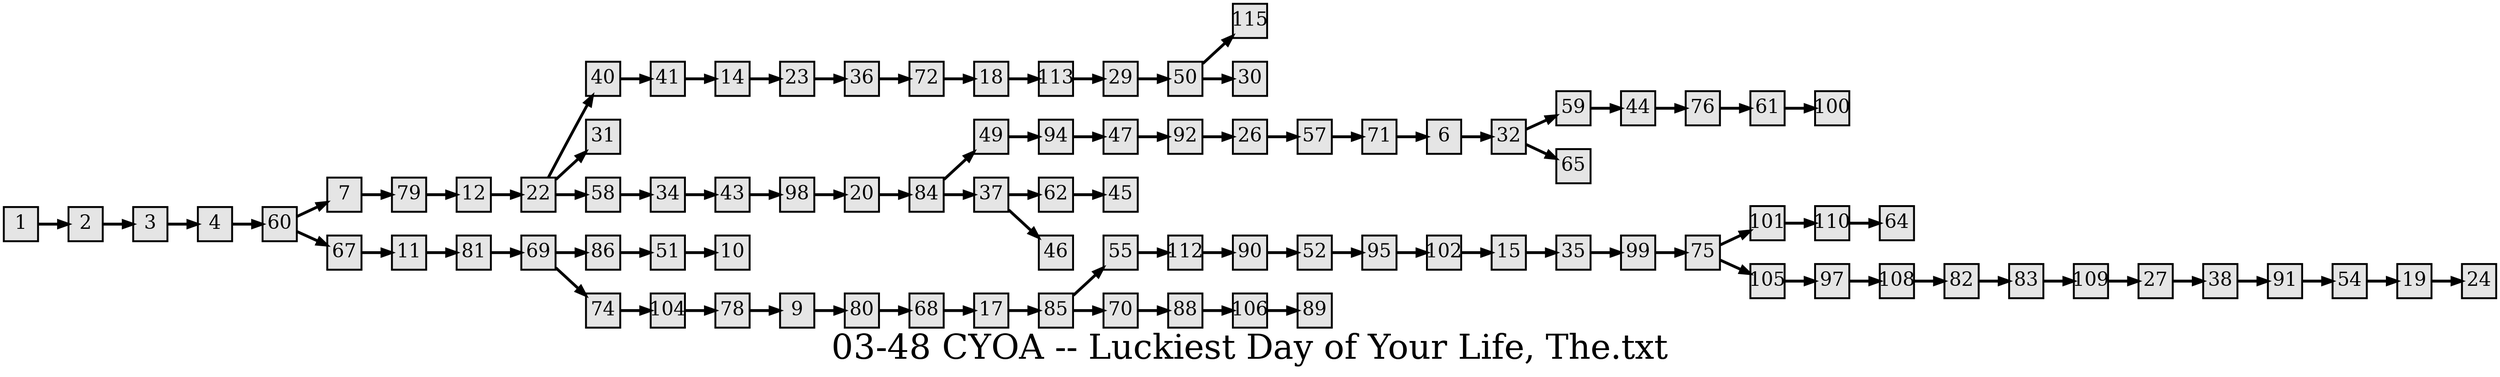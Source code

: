 digraph g{
  graph [ label="03-48 CYOA -- Luckiest Day of Your Life, The.txt" rankdir=LR, ordering=out, fontsize=36, nodesep="0.35", ranksep="0.45"];
  node  [shape=rect, penwidth=2, fontsize=20, style=filled, fillcolor=grey90, margin="0,0", labelfloat=true, regular=true, fixedsize=true];
  edge  [labelfloat=true, penwidth=3, fontsize=12];

  1 -> 2;
  2 -> 3;
  3 -> 4;
  4 -> 60;
  6 -> 32;
  7 -> 79;
  9 -> 80;
  11 -> 81;
  12 -> 22;
  14 -> 23;
  15 -> 35;
  17 -> 85;
  18 -> 113;
  19 -> 24;
  20 -> 84;
  22 -> 40;
  22 -> 31;
  22 -> 58;
  23 -> 36;
  26 -> 57;
  27 -> 38;
  29 -> 50;
  32 -> 59;
  32 -> 65;
  34 -> 43;
  35 -> 99;
  36 -> 72;
  37 -> 62;
  37 -> 46;
  38 -> 91;
  40 -> 41;
  41 -> 14;
  43 -> 98;
  44 -> 76;
  47 -> 92;
  49 -> 94;
  50 -> 115;
  50 -> 30;
  51 -> 10;
  52 -> 95;
  54 -> 19;
  55 -> 112;
  57 -> 71;
  58 -> 34;
  59 -> 44;
  60 -> 7;
  60 -> 67;
  61 -> 100;
  62 -> 45;
  67 -> 11;
  68 -> 17;
  69 -> 86;
  69 -> 74;
  70 -> 88;
  71 -> 6;
  72 -> 18;
  74 -> 104;
  75 -> 101;
  75 -> 105;
  76 -> 61;
  78 -> 9;
  79 -> 12;
  80 -> 68;
  81 -> 69;
  82 -> 83;
  83 -> 109;
  84 -> 49;
  84 -> 37;
  85 -> 55;
  85 -> 70;
  86 -> 51;
  88 -> 106;
  90 -> 52;
  91 -> 54;
  92 -> 26;
  94 -> 47;
  95 -> 102;
  97 -> 108;
  98 -> 20;
  99 -> 75;
  101 -> 110;
  102 -> 15;
  104 -> 78;
  105 -> 97;
  106 -> 89;
  108 -> 82;
  109 -> 27;
  110 -> 64;
  112 -> 90;
  113 -> 29;
}

